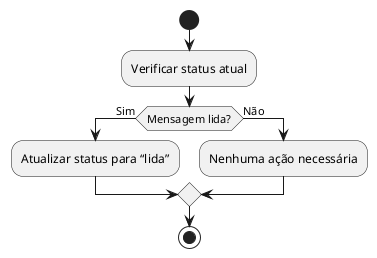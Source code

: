 @startuml
start

:Verificar status atual;
if (Mensagem lida?) then (Sim)
  :Atualizar status para “lida”;
else (Não)
  :Nenhuma ação necessária;
endif

stop
@enduml